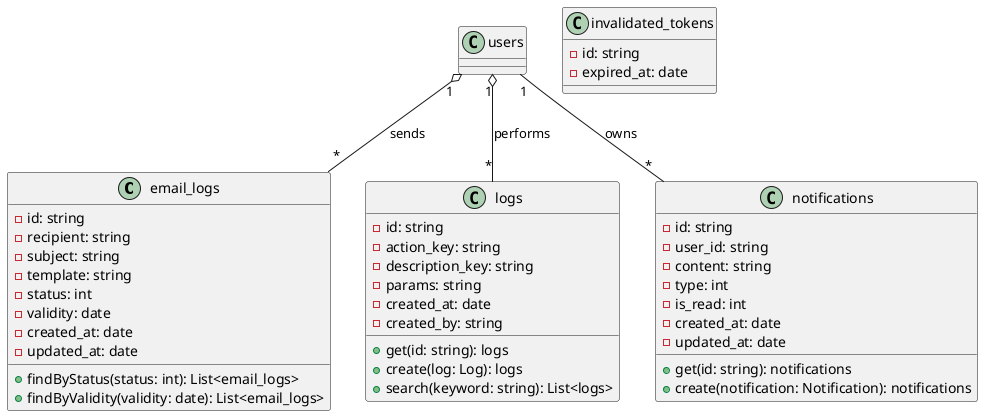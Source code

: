 @startuml

class email_logs {
    - id: string
    - recipient: string
    - subject: string
    - template: string
    - status: int
    - validity: date
    - created_at: date
    - updated_at: date
    + findByStatus(status: int): List<email_logs>
    + findByValidity(validity: date): List<email_logs>
}

class invalidated_tokens {
    - id: string
    - expired_at: date
}

class logs {
    - id: string
    - action_key: string
    - description_key: string
    - params: string
    - created_at: date
    - created_by: string
    + get(id: string): logs
    + create(log: Log): logs
    + search(keyword: string): List<logs>
}

class notifications {
    - id: string
    - user_id: string
    - content: string
    - type: int
    - is_read: int
    - created_at: date
    - updated_at: date
    + get(id: string): notifications
    + create(notification: Notification): notifications
}

class users {

}

users "1" -- "*" notifications : owns

' Nếu logs có thể ghi lại hành động của user, thêm quan hệ Aggregation:
users "1" o-- "*" logs : performs

' Nếu email_logs liên quan đến user recipient:
users "1" o-- "*" email_logs : sends

@enduml
